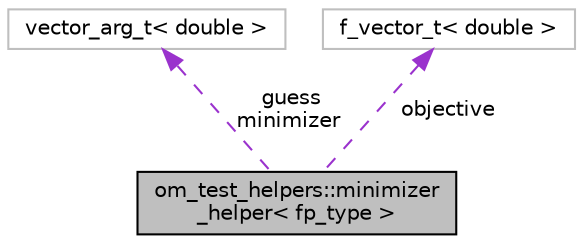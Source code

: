 digraph "om_test_helpers::minimizer_helper&lt; fp_type &gt;"
{
 // LATEX_PDF_SIZE
  edge [fontname="Helvetica",fontsize="10",labelfontname="Helvetica",labelfontsize="10"];
  node [fontname="Helvetica",fontsize="10",shape=record];
  Node1 [label="om_test_helpers::minimizer\l_helper\< fp_type \>",height=0.2,width=0.4,color="black", fillcolor="grey75", style="filled", fontcolor="black",tooltip="Helper for optimisation methods."];
  Node2 -> Node1 [dir="back",color="darkorchid3",fontsize="10",style="dashed",label=" guess\nminimizer" ,fontname="Helvetica"];
  Node2 [label="vector_arg_t\< double \>",height=0.2,width=0.4,color="grey75", fillcolor="white", style="filled",tooltip=" "];
  Node3 -> Node1 [dir="back",color="darkorchid3",fontsize="10",style="dashed",label=" objective" ,fontname="Helvetica"];
  Node3 [label="f_vector_t\< double \>",height=0.2,width=0.4,color="grey75", fillcolor="white", style="filled",tooltip=" "];
}
